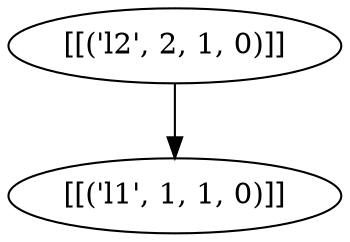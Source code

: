 strict digraph "" {
	node [label="\N"];
	"('l0', 2)"	[label="[[('l1', 1, 1, 0)]]"];
	"('l100', 1)"	[label="[[('l2', 2, 1, 0)]]"];
	"('l100', 1)" -> "('l0', 2)";
}
